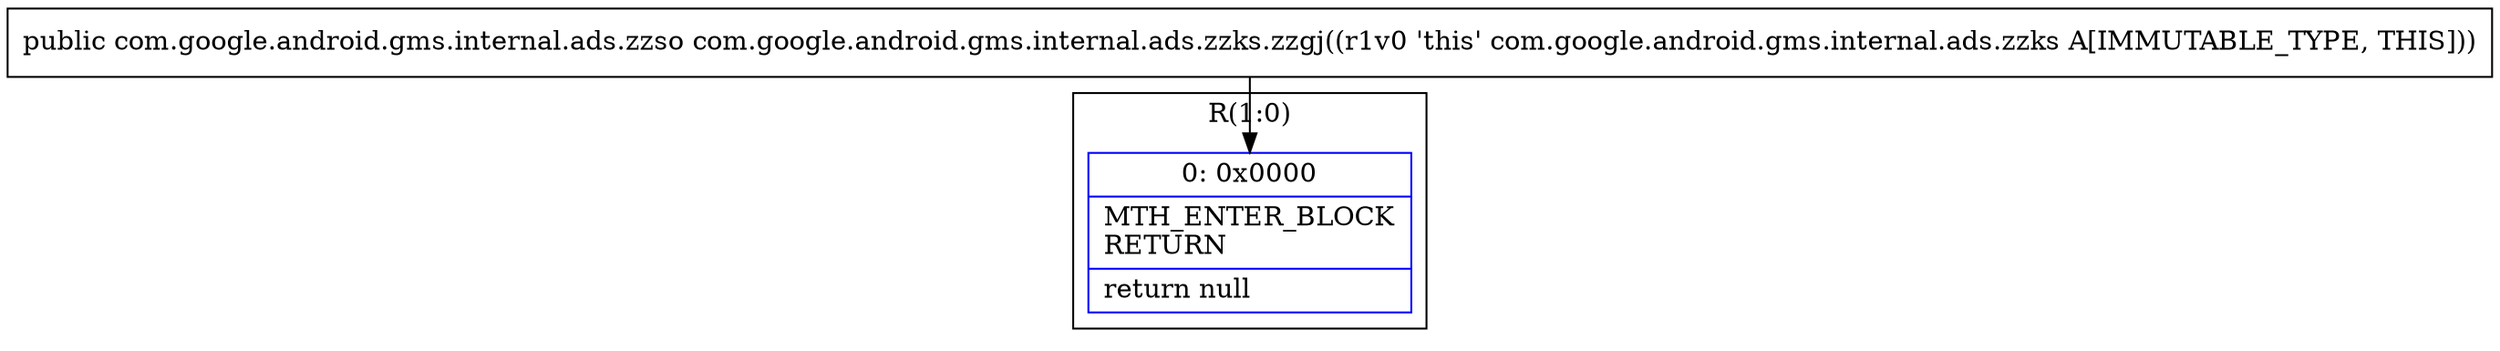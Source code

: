 digraph "CFG forcom.google.android.gms.internal.ads.zzks.zzgj()Lcom\/google\/android\/gms\/internal\/ads\/zzso;" {
subgraph cluster_Region_208832496 {
label = "R(1:0)";
node [shape=record,color=blue];
Node_0 [shape=record,label="{0\:\ 0x0000|MTH_ENTER_BLOCK\lRETURN\l|return null\l}"];
}
MethodNode[shape=record,label="{public com.google.android.gms.internal.ads.zzso com.google.android.gms.internal.ads.zzks.zzgj((r1v0 'this' com.google.android.gms.internal.ads.zzks A[IMMUTABLE_TYPE, THIS])) }"];
MethodNode -> Node_0;
}

